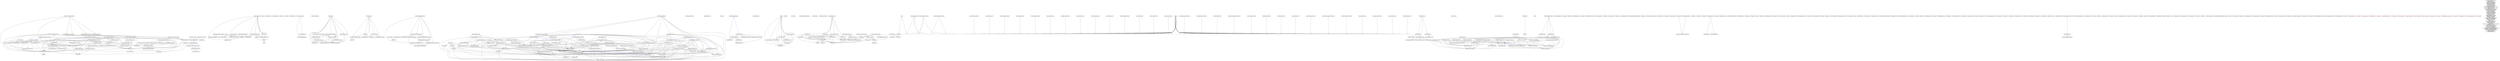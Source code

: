 digraph G {
	node [shape=box];
	"TRVUserAboutMeView" -> "TRVUserDataStore";
	"TRVUserAboutMeView" -> "TRVUser";
	"TRVUserContactView" -> "TRVUser";
	"BFAppLink_Internal" -> {};
	"PFFile" -> {};
	"MBProgressHUD" -> {};
	"GMSPanoramaView" -> {};
	"GMSPlaceLikelihood" -> {};
	"GMSMarker" -> {};
	"GMSMapView" -> {};
	"TRVBookTourViewController" -> "TRVTour";
	"GMSPlacesMacros" -> {};
	"TRVTourReceiptViewController" -> "TRVTour";
	"TRVUser" -> "TRVBio";
	"TRVUser" -> "TRVRating";
	"INTULocationManager" -> "INTULocationRequestDefines";
	"INTULocationManager" -> "INTULocationRequest";
	"GMSAutocompleteFilter" -> {};
	"AFNetworking" -> "AFNetworkReachabilityManager";
	"AFNetworking" -> "AFURLResponseSerialization";
	"AFNetworking" -> "AFURLRequestSerialization";
	"AFNetworking" -> "AFSecurityPolicy";
	"AFNetworking" -> "AFHTTPRequestOperation";
	"AFNetworking" -> "AFURLSessionManager";
	"AFNetworking" -> "AFURLConnectionOperation";
	"AFNetworking" -> "AFHTTPSessionManager";
	"AFNetworking" -> "AFHTTPRequestOperationManager";
	"EXTKeyPathCoding" -> "metamacros";
	"HNKGooglePlacesAutocompleteModel" -> {};
	"FBSDKAccessToken" -> "FBSDKGraphRequestPiggybackManager";
	"FBSDKAccessToken" -> "FBSDKInternalUtility";
	"FBSDKAccessToken" -> "FBSDKMath";
	"TRVSettingsViewController" -> {};
	"BFAppLinkResolving" -> {};
	"GMSCircle" -> {};
	"FBSDKLoginConstants" -> {};
	"FBSDKAppLinkResolver" -> "FBSDKUtility";
	"FBSDKAppLinkResolver" -> "FBSDKLogger";
	"FBSDKAppLinkResolver" -> "FBSDKGraphRequestConnection";
	"GMSCameraPosition" -> {};
	"MASUtilities" -> {};
	"PFConfig" -> {};
	"FBSDKCloseIcon" -> "FBSDKMacros";
	"FBSDKMacros" -> {};
	"FBSDKGraphRequest" -> "FBSDKLogger";
	"FBSDKGraphRequest" -> "FBSDKCoreKit";
	"FBSDKGraphRequest" -> "FBSDKInternalUtility";
	"FBSDKGraphRequest" -> "FBSDKAccessToken";
	"FBSDKGraphRequest" -> "FBSDKGraphRequestDataAttachment";
	"FBSDKGraphRequest" -> "FBSDKGraphRequestConnection";
	"FBSDKLoginManagerLogger" -> "FBSDKLoginError";
	"TRVGuideProfileImageView" -> "TRVUser";
	"GMSServices" -> {};
	"FBSDKLoginError" -> {};
	"GMSAutocompleteMatchFragment" -> {};
	"AFNetworkActivityIndicatorManager" -> "AFURLSessionManager";
	"AFNetworkActivityIndicatorManager" -> "AFHTTPRequestOperation";
	"GMSMutablePath" -> {};
	"TRVTourDetailViewController" -> "TRVTourReceiptViewController";
	"TRVTourDetailViewController" -> "TRVAllStopsView";
	"TRVTourDetailViewController" -> "TRVBookTourViewController";
	"TRVTourDetailViewController" -> "TRVTour";
	"TRVTourDetailViewController" -> "TRVTourView";
	"FBSDKKeychainStore" -> "FBSDKMacros";
	"FBSDKKeychainStore" -> "FBSDKDynamicFrameworkLoader";
	"MBProgressHUD-dummy" -> {};
	"TRVDetailGuideAllTripsDataSource" -> "TRVUserAboutMeView";
	"TRVDetailGuideAllTripsDataSource" -> "TRVTouristTripTableViewCell";
	"TRVDetailGuideAllTripsDataSource" -> "TRVTourDetailViewController";
	"TRVDetailGuideAllTripsDataSource" -> "TRVUserContactView";
	"TRVDetailGuideAllTripsDataSource" -> "TRVTour";
	"TRVDetailGuideAllTripsDataSource" -> "TRVUserSnippetView";
	"TRVDetailGuideAllTripsDataSource" -> "TRVUserDataStore";
	"TRVDetailGuideAllTripsDataSource" -> "TRVTourStop";
	"TRVDetailGuideAllTripsDataSource" -> "TRVUser";
	"TRVDetailGuideAllTripsDataSource" -> "TRVTourView";
	"TRVDetailGuideAllTripsDataSource" -> "TRVUserProfileImageView";
	"TRVDetailGuideAllTripsDataSource" -> "TRVAllToursFilter";
	"PFTableViewCell" -> "PFRect";
	"AFURLSessionManager" -> "AFURLRequestSerialization";
	"AFURLSessionManager" -> "AFURLResponseSerialization";
	"AFURLSessionManager" -> "AFNetworkReachabilityManager";
	"AFURLSessionManager" -> "AFSecurityPolicy";
	"PFLogInViewController" -> "PFAlertView";
	"PFLogInViewController" -> "PFActionButton";
	"PFLogInViewController" -> "PFSignUpViewController";
	"PFLogInViewController" -> "PFTextField";
	"PFLogInViewController" -> "PFLocalization";
	"PFLogInViewController" -> "PFPrimaryButton";
	"SelectedLocation" -> {};
	"GroundOverlayViewController" -> "SDKDemos/Samples/GroundOverlayViewController";
	"FBSDKLikeControl" -> "FBSDKLikeActionController";
	"FBSDKLikeControl" -> "FBSDKLikeBoxView";
	"FBSDKLikeControl" -> "FBSDKLikeButton";
	"Masonry-dummy" -> {};
	"TRVTourGuideMyToursVC" -> {};
	"BFURL_Internal" -> {};
	"TRVRating_PF" -> "PFObject";
	"PFACL" -> {};
	"FBSDKCoreKit" -> {};
	"FBSDKGraphRequestConnection" -> "FBSDKGraphRequestDataAttachment";
	"FBSDKGraphRequestConnection" -> "FBSDKGraphRequestBody";
	"FBSDKGraphRequestConnection" -> "FBSDKErrorConfiguration";
	"FBSDKGraphRequestConnection" -> "FBSDKInternalUtility";
	"FBSDKGraphRequestConnection" -> "FBSDKLogger";
	"FBSDKGraphRequestConnection" -> "FBSDKGraphRequestPiggybackManager";
	"FBSDKGraphRequestConnection" -> "FBSDKConstants";
	"FBSDKGraphRequestConnection" -> "FBSDKURLConnection";
	"FBSDKGraphRequestConnection" -> "FBSDKGraphErrorRecoveryProcessor";
	"FBSDKGraphRequestConnection" -> "FBSDKError";
	"FBSDKGraphRequestConnection" -> "FBSDKGraphRequestMetadata";
	"YALTabBarInteracting" -> {};
	"TRVItinerary" -> {};
	"BFAppLinkReturnToRefererView_Internal" -> {};
	"BFURL" -> "BFAppLink_Internal";
	"BFURL" -> "BFURL_Internal";
	"BFURL" -> "BFAppLinkTarget";
	"BFURL" -> "BFMeasurementEvent_Internal";
	"FBSDKUIUtility" -> "../FBSDKMath";
	"FBSDKApplicationDelegate" -> "FBSDKInternalUtility";
	"FBSDKApplicationDelegate" -> "FBSDKUtility";
	"FBSDKApplicationDelegate" -> "FBSDKBoltsMeasurementEventListener";
	"FBSDKApplicationDelegate" -> "FBSDKBridgeAPIRequest";
	"FBSDKApplicationDelegate" -> "FBSDKTimeSpentData";
	"FBSDKApplicationDelegate" -> "FBSDKError";
	"FBSDKApplicationDelegate" -> "FBSDKConstants";
	"FBSDKApplicationDelegate" -> "FBSDKBridgeAPIResponse";
	"GMSPlaceLikelihoodList" -> {};
	"FBSDKAccessTokenCache" -> "FBSDKAccessTokenCacheV3_17";
	"FBSDKAccessTokenCache" -> "FBSDKAccessTokenCacheV4";
	"FBSDKAccessTokenCache" -> "FBSDKAccessTokenCacheV3";
	"FBSDKAccessTokenCache" -> "FBSDKAccessTokenCacheV3_21";
	"FBSDKAccessTokenCache" -> "FBSDKAccessTokenCaching";
	"AppDelegate" -> "TRVConstants";
	"TRVTouristTripDetailViewController" -> "TRVParallaxHeaderImageView";
	"TRVTouristTripDetailViewController" -> "TRVTourStopCollectionViewDataSource";
	"TRVTouristTripDetailViewController" -> "TRVTourStopCollectionViewDelegateFlowLayout";
	"TRVTouristTripDetailViewController" -> "Masonry/Masonry";
	"TRVTouristTripDetailViewController" -> "TRVTour";
	"TRVAllToursFilter" -> "TRVUserDataStore";
	"TRVAllToursFilter" -> "TRVUser";
	"TRVAllToursFilter" -> "TRVTour";
	"FBSDKLogo" -> "FBSDKIcon";
	"PFConstants" -> {};
	"FBSDKLiking" -> {};
	"PFDismissButton" -> "PFRect";
	"AFSecurityPolicy" -> {};
	"GeocoderViewController" -> "SDKDemos/Samples/GeocoderViewController";
	"FBSDKLoginCompletion" -> "FBSDKLoginError";
	"FBSDKLoginCompletion" -> "FBSDKLoginConstants";
	"FBSDKLoginCompletion" -> "FBSDKLoginUtility";
	"TRVNoNetworkModalView" -> {};
	"TRVTourCategoryView" -> "TRVTourCategory";
	"FBSDKTriStateBOOL" -> {};
	"TRVNetworkRechabilityMonitor" -> {};
	"HNKGooglePlacesServer" -> "HNKServer";
	"Mantle-dummy" -> {};
	"FBSDKShareVideo" -> {};
	"EXTRuntimeExtensions" -> {};
	"FBSDKAppEventsState" -> "FBSDKMacros";
	"FBSDKAppEventsState" -> "FBSDKInternalUtility";
	"TRVBio" -> {};
	"TRVRootTabViewController" -> {};
	"PFObject" -> {};
	"FBSDKShareOpenGraphValueContainer" -> "FBSDKShareOpenGraphObject";
	"FBSDKShareOpenGraphValueContainer" -> "FBSDKSharePhoto";
	"FBSDKShareOpenGraphValueContainer" -> "FBSDKShareUtility";
	"TRVCustomAnnotation" -> {};
	"AFHTTPRequestOperation" -> "AFURLConnectionOperation";
	"CustomMarkersViewController" -> "SDKDemos/Samples/CustomMarkersViewController";
	"TRVTouristTripTableViewCell" -> "TRVTour";
	"TRVTouristTripTableViewCell" -> "TRVTourView";
	"FBSDKProfilePictureView" -> "FBSDKUtility";
	"FBSDKProfilePictureView" -> "FBSDKMaleSilhouetteIcon";
	"FBSDKProfilePictureView" -> "FBSDKAccessToken";
	"FBSDKProfilePictureView" -> "FBSDKInternalUtility";
	"FBSDKProfilePictureView" -> "FBSDKURLConnection";
	"FBSDKProfilePictureView" -> "FBSDKMath";
	"BasicMapViewController" -> "SDKDemos/Samples/BasicMapViewController";
	"FBSDKColor" -> {};
	"GMSGroundOverlay" -> {};
	"GMSPanorama" -> {};
	"PFLogInView" -> "PFRect";
	"PFLogInView" -> "PFDismissButton";
	"PFLogInView" -> "PFColor";
	"PFLogInView" -> "PFActionButton";
	"PFLogInView" -> "PFTextButton";
	"PFLogInView" -> "PFImage";
	"PFLogInView" -> "PFLocalization";
	"PFLogInView" -> "PFTextField";
	"PFLogInView" -> "PFPrimaryButton";
	"TRVUserProfileImageView" -> "TRVUser";
	"GMSPlacePickerConfig" -> {};
	"HNKGooglePlacesAutocomplete-dummy" -> {};
	"PFAnalytics" -> {};
	"FBSDKLikeActionController" -> "FBSDKLikeButtonPopWAV";
	"FBSDKLikeActionController" -> "FBSDKLikeDialog";
	"GMSPanoramaCameraUpdate" -> {};
	"MasterViewController" -> {};
	"TRVTourStopCollectionViewDataSource" -> "TRVTourStop";
	"TRVTourStopCollectionViewDataSource" -> "TRVTourStopCollectionViewCell";
	"TRVSubCategoryCollectionView" -> {};
	"CustomIndoorViewController" -> "SDKDemos/Samples/CustomIndoorViewController";
	"EXTScope" -> "metamacros";
	"GMSPolygon" -> {};
	"TRVFilterViewController" -> "TRVUserDataStore";
	"TRVFilterViewController" -> "TRVSubCategoryCollectionView";
	"TRVFilterViewController" -> "TRVSubCategoryCollectionViewCell";
	"FBSDKServerConfiguration" -> "FBSDKMacros";
	"FBSDKServerConfiguration" -> "FBSDKDialogConfiguration";
	"FBSDKServerConfiguration" -> "FBSDKErrorConfiguration";
	"GMSPanoramaLayer" -> {};
	"FBSDKBridgeAPICrypto" -> "FBSDKBridgeAPIProtocol";
	"FBSDKBridgeAPICrypto" -> "FBSDKMacros";
	"FBSDKBridgeAPICrypto" -> "FBSDKInternalUtility";
	"FBSDKBridgeAPICrypto" -> "FBSDKSettings";
	"FBSDKBridgeAPICrypto" -> "FBSDKUtility";
	"FBSDKBridgeAPICrypto" -> "FBSDKError";
	"FBSDKBridgeAPICrypto" -> "FBSDKCrypto";
	"FBSDKBridgeAPICrypto" -> "FBSDKConstants";
	"FBSDKShareUtility" -> "FBSDKShareVideo";
	"FBSDKShareUtility" -> "FBSDKShareConstants";
	"FBSDKShareUtility" -> "FBSDKSharePhoto";
	"FBSDKShareUtility" -> "FBSDKShareOpenGraphObject";
	"FBSDKShareUtility" -> "FBSDKShareError";
	"FBSDKShareUtility" -> "FBSDKSharingContent";
	"FBSDKShareButton" -> "FBSDKShareDialog";
	"FBSDKErrorRecoveryConfiguration" -> {};
	"TRVFacebookLoginHandler" -> "TRVUserSignupHandler";
	"BFAppLinkTarget" -> {};
	"_FBSDKLoginRecoveryAttempter" -> {};
	"MPSkewedCollectionViewLayoutAttributes" -> {};
	"TRVTourCategoryViewController" -> "TRVTourCategoryCollectionViewCell";
	"TRVTourCategoryViewController" -> "TRVUserDataStore";
	"TRVTourCategoryViewController" -> "TRVGuideResultsTableViewController";
	"TRVTourCategoryViewController" -> "TRVTourCategoryView";
	"GMSPolyline" -> {};
	"GMSProjection" -> {};
	"PFQueryTableViewController" -> "PFLoadingView";
	"PFQueryTableViewController" -> "PFActivityIndicatorTableViewCell";
	"PFQueryTableViewController" -> "PFTableViewCell";
	"PFQueryTableViewController" -> "PFLocalization";
	"PFQueryTableViewController" -> "PFImageView";
	"Masonry" -> "MASLayoutConstraint";
	"Masonry" -> "MASViewAttribute";
	"Masonry" -> "MASCompositeConstraint";
	"Masonry" -> "MASConstraintMaker";
	"Masonry" -> "MASUtilities";
	"Masonry" -> "MASConstraint";
	"Masonry" -> "MASViewConstraint";
	"main" -> "AppDelegate";
	"main" -> "SDKDemos/SDKDemoAppDelegate";
	"BFAppLink" -> "BFAppLink_Internal";
	"GMSTileLayer" -> {};
	"FBSDKTooltipView" -> {};
	"FBSDKErrorRecoveryAttempter" -> "FBSDKErrorRecoveryConfiguration";
	"GoogleMaps" -> {};
	"FBSDKCoreKit-dummy" -> {};
	"TRVTourCategoryCollectionViewCell" -> "TRVTourCategoryView";
	"HNKGooglePlacesAutocompleteQuery" -> "HNKGooglePlacesAutocompleteQueryConfig";
	"HNKGooglePlacesAutocompleteQuery" -> "HNKGooglePlacesAutocompleteQueryResponse";
	"HNKGooglePlacesAutocompleteQuery" -> "HNKGooglePlacesServer";
	"PFProductTableViewController" -> "PFAlertView";
	"PFProductTableViewController" -> "PFLocalization";
	"PFProductTableViewController" -> "PFPurchaseTableViewCell";
	"HNKServer" -> {};
	"FBSDKGameRequestContent" -> "FBSDKShareUtility";
	"TRVTopLVLMenuViewController" -> {};
	"PolylinesViewController" -> "SDKDemos/Samples/PolylinesViewController";
	"TRVEditProfileView" -> {};
	"FBSDKCopying" -> {};
	"FBSDKSharePhoto" -> {};
	"GMSAddress" -> {};
	"ParseUI" -> {};
	"GMSMapLayer" -> {};
	"FBSDKSharingButton" -> {};
	"VisibleRegionViewController" -> "SDKDemos/Samples/VisibleRegionViewController";
	"FBSDKCrypto" -> "FBSDKBase64";
	"FBSDKCrypto" -> "FBSDKDynamicFrameworkLoader";
	"TRVSearchTripsTableViewController" -> "TRVSearchResultsDataSource";
	"TRVSearchTripsTableViewController" -> "TRVBio";
	"TRVSearchTripsTableViewController" -> "TRVUser";
	"TRVSearchTripsTableViewController" -> "TRVSearchTripsViewController";
	"TRVSearchTripsTableViewController" -> "TRVFilterViewController";
	"YALTabBarItem" -> {};
	"FBSDKBridgeAPIRequest" -> "FBSDKMacros";
	"FBSDKBridgeAPIRequest" -> "FBSDKInternalUtility";
	"FBSDKBridgeAPIRequest" -> "FBSDKSettings";
	"FBSDKBridgeAPIRequest" -> "FBSDKUtility";
	"FBSDKBridgeAPIRequest" -> "FBSDKBridgeAPIProtocolWebV2";
	"FBSDKBridgeAPIRequest" -> "FBSDKBridgeAPIProtocolType";
	"AFNetworkReachabilityManager" -> {};
	"FBSDKErrorConfiguration" -> "FBSDKErrorRecoveryConfiguration";
	"PFPurchase" -> {};
	"FBSDKGraphRequestDataAttachment" -> "FBSDKMacros";
	"FBSDKLikeDialog" -> "FBSDKShareError";
	"FBSDKLikeDialog" -> "FBSDKShareConstants";
	"FBSDKLikeDialog" -> "FBSDKShareDefines";
	"YALFoldingTabBarController" -> "YALTabBarInteracting";
	"YALFoldingTabBarController" -> "YALFoldingTabBar";
	"YALFoldingTabBarController" -> "YALAnimatingTabBarConstants";
	"YALFoldingTabBarController" -> "YALTabBarItem";
	"TRVSearchViewController" -> {};
	"MASConstraintMaker" -> "MASViewAttribute";
	"MASConstraintMaker" -> "MASCompositeConstraint";
	"MASConstraintMaker" -> "MASUtilities";
	"MASConstraintMaker" -> "MASConstraint";
	"MASConstraintMaker" -> "MASViewConstraint";
	"PFSession" -> {};
	"SDKDemoAPIKey" -> {};
	"FBSDKDynamicFrameworkLoader" -> "FBSDKLogger";
	"FBSDKDynamicFrameworkLoader" -> "FBSDKSettings";
	"BFAppLinkReturnToRefererView" -> "BFAppLink";
	"BFAppLinkReturnToRefererView" -> "BFAppLinkTarget";
	"FBSDKSettings" -> "FBSDKCoreKit";
	"FBSDKPaymentObserver" -> "FBSDKDynamicFrameworkLoader";
	"FBSDKPaymentObserver" -> "FBSDKLogger";
	"FBSDKPaymentObserver" -> "FBSDKSettings";
	"FBSDKAppGroupJoinDialog" -> "FBSDKShareError";
	"FBSDKAppGroupJoinDialog" -> "FBSDKShareConstants";
	"FBSDKAppGroupJoinDialog" -> "FBSDKShareUtility";
	"FBSDKAccessTokenCacheV3_21" -> "FBSDKKeychainStore";
	"FBSDKAccessTokenCacheV3_21" -> "FBSDKDynamicFrameworkLoader";
	"FBSDKAccessTokenCacheV3_21" -> "FBSDKAccessToken";
	"FBSDKAccessTokenCacheV3_21" -> "FBSDKAccessTokenCacheV3";
	"FBSDKAccessTokenCacheV3_21" -> "FBSDKSettings";
	"FBSDKAccessTokenCacheV3_21" -> "FBSDKAccessTokenCaching";
	"GMSAutocompletePrediction" -> {};
	"GMSGeometryUtils" -> {};
	"TRVPickerMapViewController" -> "CustomInfoWindowView";
	"TRVEditProfileTableViewController" -> "TRVUserDataStore";
	"FBSDKInternalUtility" -> "FBSDKMacros";
	"FBSDKInternalUtility" -> "FBSDKSettings";
	"FBSDKShareKit" -> {};
	"PFResources" -> {};
	"TRVUserDataStore" -> "TRVAFNetwokingAPIClient";
	"TRVUserDataStore" -> "TRVBio";
	"TRVUserDataStore" -> "TRVUser";
	"TRVUserDataStore" -> "TRVTourCategory";
	"TRVUserDataStore" -> "TRVNetworkRechabilityMonitor";
	"TRVTourStop" -> {};
	"PFInstallation" -> {};
	"FBSDKViewImpressionTracker" -> "FBSDKAccessToken";
	"BFAppLinkNavigation" -> "BFTask";
	"BFAppLinkNavigation" -> "BFTaskCompletionSource";
	"BFAppLinkNavigation" -> "BFAppLink_Internal";
	"BFAppLinkNavigation" -> "BFWebViewAppLinkResolver";
	"BFAppLinkNavigation" -> "BFExecutor";
	"BFAppLinkNavigation" -> "BoltsVersion";
	"BFAppLinkNavigation" -> "BFAppLinkTarget";
	"BFAppLinkNavigation" -> "BFMeasurementEvent_Internal";
	"PFTextField" -> "PFColor";
	"AFHTTPSessionManager" -> "AFURLRequestSerialization";
	"AFHTTPSessionManager" -> "AFURLResponseSerialization";
	"AFHTTPSessionManager" -> "AFURLSessionManager";
	"FBSDKAccessTokenCacheV3" -> "FBSDKTypeUtility";
	"FBSDKAccessTokenCacheV3" -> "FBSDKMacros";
	"FBSDKAccessTokenCacheV3" -> "FBSDKAccessToken";
	"FBSDKAccessTokenCacheV3" -> "FBSDKSettings";
	"FBSDKAccessTokenCacheV3" -> "FBSDKAccessTokenCaching";
	"Bolts-dummy" -> {};
	"PFQueryCollectionViewController" -> "PFLoadingView";
	"PFQueryCollectionViewController" -> "PFActivityIndicatorCollectionReusableView";
	"PFQueryCollectionViewController" -> "PFCollectionViewCell";
	"PFQueryCollectionViewController" -> "PFLocalization";
	"PFQueryCollectionViewController" -> "PFImageView";
	"PFCollectionViewCell" -> "PFImageView";
	"PFCollectionViewCell" -> "PFRect";
	"GMSIndoorBuilding" -> {};
	"FBSDKAccessTokenCacheV4" -> "FBSDKKeychainStore";
	"FBSDKAccessTokenCacheV4" -> "FBSDKDynamicFrameworkLoader";
	"FBSDKAccessTokenCacheV4" -> "FBSDKInternalUtility";
	"FBSDKAccessTokenCacheV4" -> "FBSDKAccessToken";
	"FBSDKAccessTokenCacheV4" -> "FBSDKAccessTokenCaching";
	"FBSDKLoginKit-dummy" -> {};
	"FBSDKBridgeAPIProtocolType" -> {};
	"GMSUserAddedPlace" -> {};
	"Mantle" -> {};
	"FBSDKLoginManagerLoginResult" -> {};
	"FBSDKURLOpening" -> {};
	"FBSDKConstants" -> {};
	"MapTypesViewController" -> "SDKDemos/Samples/MapTypesViewController";
	"TRVTourStopCollectionViewCellView" -> {};
	"FBSDKAppEvents" -> "FBSDKAccessToken";
	"FBSDKAppEvents" -> "FBSDKLogger";
	"FBSDKAppEvents" -> "FBSDKUtility";
	"FBSDKAppEvents" -> "FBSDKServerConfigurationManager";
	"FBSDKAppEvents" -> "FBSDKAppEventsState";
	"FBSDKAppEvents" -> "FBSDKAppEventsStateManager";
	"FBSDKAppEvents" -> "FBSDKMacros";
	"FBSDKAppEvents" -> "FBSDKSettings";
	"FBSDKAppEvents" -> "FBSDKPaymentObserver";
	"FBSDKAppEvents" -> "FBSDKServerConfiguration";
	"FBSDKAppEvents" -> "FBSDKInternalUtility";
	"FBSDKAppEvents" -> "FBSDKTimeSpentData";
	"FBSDKAppEvents" -> "FBSDKError";
	"FBSDKAppEvents" -> "FBSDKConstants";
	"FBSDKURLConnection" -> "FBSDKMacros";
	"FBSDKURLConnection" -> "FBSDKLogger";
	"FBSDKURLConnection" -> "FBSDKSettings";
	"FBSDKURLConnection" -> "FBSDKInternalUtility";
	"FBSDKShareConstants" -> {};
	"GMSCameraUpdate" -> {};
	"MyLocationViewController" -> "SDKDemos/Samples/MyLocationViewController";
	"GMSPanoramaService" -> {};
	"PFAlertView" -> "PFLocalization";
	"FBSDKBridgeAPIProtocol" -> "FBSDKBridgeAPIProtocolType";
	"PFNetworkActivityIndicatorManager" -> {};
	"FBSDKAppEventsStateManager" -> "FBSDKLogger";
	"FBSDKAppEventsStateManager" -> "FBSDKAppEventsState";
	"FBSDKAppEventsStateManager" -> "FBSDKSettings";
	"FBSDKAppEventsStateManager" -> "FBSDKAppEventsUtility";
	"FBSDKLikeObjectType" -> {};
	"TRVRootGuideTabBarController" -> {};
	"GMSPlacesClient" -> {};
	"CustomInfoWindowView" -> {};
	"FBSDKMath" -> "FBSDKMacros";
	"FBSDKBridgeAPIProtocolWebV1" -> "FBSDKBridgeAPIProtocol";
	"FBSDKBridgeAPIProtocolWebV1" -> "FBSDKMacros";
	"FBSDKBridgeAPIProtocolWebV1" -> "FBSDKInternalUtility";
	"FBSDKBridgeAPIProtocolWebV1" -> "FBSDKBase64";
	"FBSDKBridgeAPIProtocolWebV1" -> "FBSDKSettings";
	"FBSDKBridgeAPIProtocolWebV1" -> "FBSDKTypeUtility";
	"FBSDKBridgeAPIProtocolWebV1" -> "FBSDKError";
	"CameraViewController" -> "SDKDemos/Samples/CameraViewController";
	"GMSPath" -> {};
	"FBSDKShareError" -> "FBSDKShareConstants";
	"FixedPanoramaViewController" -> "SDKDemos/Samples/FixedPanoramaViewController";
	"TRVBookTour" -> {};
	"FBSDKLikeButton" -> "FBSDKCheckmarkIcon";
	"FBSDKLikeButton" -> "FBSDKLikeActionController";
	"FBSDKMessengerIcon" -> {};
	"GMSPanoramaLink" -> {};
	"Parse-dummy" -> {};
	"TRVTourView" -> "TRVTour";
	"BFTaskCompletionSource" -> "BFTask";
	"AFURLResponseSerialization" -> {};
	"APParallaxHeader-dummy" -> {};
	"GMSPlacePicker" -> {};
	"HNKGooglePlacesAutocompletePlace" -> "HNKGooglePlacesAutocompletePlaceTerm";
	"HNKGooglePlacesAutocompletePlace" -> "HNKGooglePlacesAutocompletePlaceSubstring";
	"HNKGooglePlacesAutocompletePlace" -> "HNKGooglePlacesAutocompleteModel";
	"FBSDKAppGroupContent" -> "FBSDKShareUtility";
	"HNKGooglePlacesAutocompletePlaceTerm" -> "HNKGooglePlacesAutocompleteModel";
	"FBSDKShareKit-dummy" -> {};
	"FBSDKAppGroupAddDialog" -> "FBSDKShareError";
	"FBSDKAppGroupAddDialog" -> "FBSDKShareConstants";
	"FBSDKAppGroupAddDialog" -> "FBSDKShareUtility";
	"FBSDKBridgeAPIProtocolNativeV1" -> "FBSDKBridgeAPIProtocol";
	"FBSDKBridgeAPIProtocolNativeV1" -> "FBSDKInternalUtility";
	"FBSDKBridgeAPIProtocolNativeV1" -> "FBSDKBase64";
	"FBSDKBridgeAPIProtocolNativeV1" -> "FBSDKSettings";
	"FBSDKBridgeAPIProtocolNativeV1" -> "FBSDKTypeUtility";
	"FBSDKBridgeAPIProtocolNativeV1" -> "FBSDKError";
	"FBSDKBridgeAPIProtocolNativeV1" -> "FBSDKConstants";
	"FBSDKGameRequestDialog" -> "FBSDKGameRequestFrictionlessRecipientCache";
	"FBSDKGameRequestDialog" -> "FBSDKShareError";
	"FBSDKGameRequestDialog" -> "FBSDKShareConstants";
	"FBSDKGameRequestDialog" -> "FBSDKShareUtility";
	"TRVSubCategoryCollectionViewCell" -> {};
	"GMSMarkerLayer" -> {};
	"MPSkewed-dummy" -> {};
	"FBSDKAccessTokenCacheV3_17" -> "FBSDKDynamicFrameworkLoader";
	"FBSDKAccessTokenCacheV3_17" -> "FBSDKAccessToken";
	"FBSDKAccessTokenCacheV3_17" -> "FBSDKKeychainStoreViaBundleID";
	"FBSDKAccessTokenCacheV3_17" -> "FBSDKAccessTokenCacheV3";
	"FBSDKAccessTokenCacheV3_17" -> "FBSDKSettings";
	"FBSDKAccessTokenCacheV3_17" -> "FBSDKAccessTokenCaching";
	"FBSDKGraphRequestBody" -> "FBSDKGraphRequestDataAttachment";
	"FBSDKGraphRequestBody" -> "FBSDKLogger";
	"FBSDKGraphRequestBody" -> "FBSDKSettings";
	"Pods-dummy" -> {};
	"TRVProfileViewController" -> "TRVUserAboutMeView";
	"TRVProfileViewController" -> "TRVUserSnippetView";
	"TRVProfileViewController" -> "TRVUserDataStore";
	"TRVProfileViewController" -> "TRVUser";
	"TRVProfileViewController" -> "TRVUserProfileImageView";
	"TRVProfileViewController" -> "TRVUserContactView";
	"TRVProfileViewController" -> "TRVNetworkRechabilityMonitor";
	"SDKDemoAppDelegate" -> "SDKDemos/SDKDemoAPIKey";
	"SDKDemoAppDelegate" -> "SDKDemos/SDKDemoMasterViewController";
	"SDKDemoAppDelegate" -> "SDKDemos/SDKDemoAppDelegate";
	"BFExecutor" -> {};
	"PFAnonymousUtils" -> {};
	"FBSDKSendButton" -> "FBSDKMessengerIcon";
	"FBSDKSendButton" -> "FBSDKMessageDialog";
	"IndoorViewController" -> "SDKDemos/Samples/IndoorViewController";
	"FBSDKGraphRequestPiggybackManager" -> {};
	"FBSDKIcon" -> "FBSDKMacros";
	"MPSkewedCell" -> "MPSkewedCollectionViewLayoutAttributes";
	"AFURLConnectionOperation" -> "AFURLRequestSerialization";
	"AFURLConnectionOperation" -> "AFURLResponseSerialization";
	"AFURLConnectionOperation" -> "AFSecurityPolicy";
	"MTLModel" -> "EXTScope";
	"MTLModel" -> "EXTRuntimeExtensions";
	"MTLModel" -> "MTLReflection";
	"INTULocationManager-dummy" -> {};
	"FBSDKAudioResourceLoader" -> "FBSDKLogger";
	"FBSDKAudioResourceLoader" -> "FBSDKSettings";
	"FBSDKAudioResourceLoader" -> "FBSDKDynamicFrameworkLoader";
	"PanoramaViewController" -> "SDKDemos/Samples/PanoramaViewController";
	"FBSDKProfile" -> "FBSDKMacros";
	"FBSDKProfile" -> "FBSDKProfilePictureView";
	"FBSDKLogger" -> "FBSDKInternalUtility";
	"GMSIndoorDisplay" -> {};
	"FBSDKLikeButtonPopWAV" -> {};
	"PFTwitterUtils" -> {};
	"GMSPlaceTypes" -> {};
	"PFPurchaseTableViewCell" -> "PFLocalization";
	"PFPurchaseTableViewCell" -> "PFRect";
	"PFActionButton" -> "PFImage";
	"PFActionButton" -> "PFRect";
	"TestGMapViewController" -> {};
	"FBSDKMessageDialog" -> "FBSDKShareUtility";
	"FBSDKMessageDialog" -> "FBSDKShareOpenGraphContent";
	"FBSDKMessageDialog" -> "FBSDKShareError";
	"FBSDKMessageDialog" -> "FBSDKShareConstants";
	"FBSDKMessageDialog" -> "FBSDKShareDefines";
	"FBSDKMessageDialog" -> "FBSDKShareVideoContent";
	"GMSUISettings" -> {};
	"TRVTourStopCollectionViewCell" -> "TRVTourStopCollectionViewCellView";
	"FBSDKMaleSilhouetteIcon" -> "FBSDKIcon";
	"FBSDKGameRequestFrictionlessRecipientCache" -> {};
	"MASViewAttribute" -> "MASUtilities";
	"TRVAllStopsView" -> "TRVTourStop";
	"TRVAllStopsView" -> "TRVTour";
	"TRVAllStopsView" -> "TRVUserDataStore";
	"TRVTouristTripDataSource" -> "TRVTouristTripTableViewCell";
	"TRVTouristTripDataSource" -> "TRVTour";
	"FBSDKUtility" -> "FBSDKMacros";
	"YALAnimatingTabBarConstants" -> {};
	"MASCompositeConstraint" -> "MASUtilities";
	"MASCompositeConstraint" -> "MASConstraint";
	"MTLTransformerErrorHandling" -> {};
	"FBSDKLoginKit" -> {};
	"IndigenousTests" -> {};
	"GMSIndoorLevel" -> {};
	"FBSDKTimeSpentData" -> "FBSDKInternalUtility";
	"FBSDKTimeSpentData" -> "FBSDKLogger";
	"FBSDKTimeSpentData" -> "FBSDKSettings";
	"FBSDKError" -> "FBSDKTypeUtility";
	"FBSDKError" -> "FBSDKConstants";
	"BFMeasurementEvent_Internal" -> {};
	"PFLoadingView" -> "PFLocalization";
	"PFLoadingView" -> "PFRect";
	"PFGeoPoint" -> {};
	"PFUser" -> {};
	"TRVAddToursVC" -> "TestMapWithSearchVC";
	"TRVAddToursVC" -> "TRVItinerary";
	"TRVAddToursVC" -> "TRVTourStop";
	"TRVAddToursVC" -> "TRVTour";
	"TRVTourCategory" -> {};
	"SearchViewController" -> "TRVConstants";
	"SearchViewController" -> "SelectedLocation";
	"Samples" -> "SDKDemos/Samples/PolylinesViewController";
	"Samples" -> "SDKDemos/Samples/PanoramaViewController";
	"Samples" -> "SDKDemos/Samples/MyLocationViewController";
	"Samples" -> "SDKDemos/Samples/BasicMapViewController";
	"Samples" -> "SDKDemos/Samples/CustomMarkersViewController";
	"Samples" -> "SDKDemos/Samples/IndoorViewController";
	"Samples" -> "SDKDemos/Samples/MapLayerViewController";
	"Samples" -> "SDKDemos/Samples/Samples";
	"Samples" -> "SDKDemos/Samples/StructuredGeocoderViewController";
	"Samples" -> "SDKDemos/Samples/GroundOverlayViewController";
	"Samples" -> "SDKDemos/Samples/CameraViewController";
	"Samples" -> "SDKDemos/Samples/FixedPanoramaViewController";
	"Samples" -> "SDKDemos/Samples/GradientPolylinesViewController";
	"Samples" -> "SDKDemos/Samples/FitBoundsViewController";
	"Samples" -> "SDKDemos/Samples/AnimatedCurrentLocationViewController";
	"Samples" -> "SDKDemos/Samples/MarkerLayerViewController";
	"Samples" -> "SDKDemos/Samples/TrafficMapViewController";
	"Samples" -> "SDKDemos/Samples/MapTypesViewController";
	"Samples" -> "SDKDemos/Samples/CustomIndoorViewController";
	"Samples" -> "SDKDemos/Samples/TileLayerViewController";
	"Samples" -> "SDKDemos/Samples/PolygonsViewController";
	"Samples" -> "SDKDemos/Samples/VisibleRegionViewController";
	"Samples" -> "SDKDemos/Samples/GestureControlViewController";
	"Samples" -> "SDKDemos/Samples/IndoorMuseumNavigationViewController";
	"Samples" -> "SDKDemos/Samples/MarkerInfoWindowViewController";
	"Samples" -> "SDKDemos/Samples/MarkersViewController";
	"Samples" -> "SDKDemos/Samples/MarkerEventsViewController";
	"Samples" -> "SDKDemos/Samples/MapZoomViewController";
	"Samples" -> "SDKDemos/Samples/GeocoderViewController";
	"Samples" -> "SDKDemos/Samples/DoubleMapViewController";
	"FBSDKShareDialog" -> "FBSDKShareLinkContent";
	"FBSDKShareDialog" -> "FBSDKShareConstants";
	"FBSDKShareDialog" -> "FBSDKSharePhoto";
	"FBSDKShareDialog" -> "FBSDKShareDefines";
	"FBSDKShareDialog" -> "FBSDKShareVideoContent";
	"FBSDKShareDialog" -> "FBSDKShareOpenGraphAction";
	"FBSDKShareDialog" -> "FBSDKShareOpenGraphObject";
	"FBSDKShareDialog" -> "FBSDKShareVideo";
	"FBSDKShareDialog" -> "FBSDKShareOpenGraphContent";
	"FBSDKShareDialog" -> "FBSDKShareError";
	"FBSDKShareDialog" -> "FBSDKSharePhotoContent";
	"FBSDKShareDialog" -> "FBSDKShareUtility";
	"FBSDKBridgeAPIResponse" -> "FBSDKBridgeAPIProtocol";
	"FBSDKBridgeAPIResponse" -> "FBSDKMacros";
	"FBSDKBridgeAPIResponse" -> "FBSDKInternalUtility";
	"FBSDKBridgeAPIResponse" -> "FBSDKBridgeAPICrypto";
	"FBSDKBridgeAPIResponse" -> "FBSDKUtility";
	"FBSDKBridgeAPIResponse" -> "FBSDKTypeUtility";
	"FBSDKBridgeAPIResponse" -> "FBSDKBridgeAPIProtocolType";
	"FBSDKBridgeAPIResponse" -> "FBSDKBridgeAPIRequest";
	"TRVGoogleAPIClient" -> {};
	"FitBoundsViewController" -> "SDKDemos/Samples/FitBoundsViewController";
	"TRVmapKitMap" -> "TRVPickerMapViewController";
	"BFCancellationTokenSource" -> "BFCancellationToken";
	"PFPush" -> {};
	"TRVRating" -> {};
	"FBSDKMutableCopying" -> {};
	"SDKDemoMasterViewController" -> "SDKDemos/Samples/Samples";
	"SDKDemoMasterViewController" -> "SDKDemos/SDKDemoMasterViewController";
	"SDKDemoMasterViewController" -> "SDKDemos/SDKDemoAppDelegate";
	"FBSDKCheckmarkIcon" -> {};
	"GMSPanoramaCamera" -> {};
	"HNKServerFacade" -> "HNKServer";
	"MASLayoutConstraint" -> "MASUtilities";
	"TRVUserSnippetView" -> "TRVUser";
	"TRVTourStopCollectionViewDelegateFlowLayout" -> "TRVTourStopCollectionViewCell";
	"TRVTourStopCollectionViewDelegateFlowLayout" -> "TRVTourStop";
	"MTLValueTransformer" -> "MTLTransformerErrorHandling";
	"PFTextButton" -> {};
	"FBSDKLoginManager" -> "FBSDKLoginError";
	"FBSDKLoginManager" -> "FBSDKLoginConstants";
	"FBSDKLoginManager" -> "FBSDKLoginCompletion";
	"FBSDKLoginManager" -> "FBSDKLoginManagerLoginResult";
	"FBSDKLoginManager" -> "_FBSDKLoginRecoveryAttempter";
	"FBSDKLoginManager" -> "FBSDKLoginUtility";
	"FBSDKAccessTokenCaching" -> {};
	"GMSOverlay" -> {};
	"FBSDKShareDefines" -> {};
	"FBSDKBoltsMeasurementEventListener" -> "FBSDKTimeSpentData";
	"FBSDKGraphErrorRecoveryProcessor" -> "FBSDKErrorRecoveryAttempter";
	"FBSDKGraphErrorRecoveryProcessor" -> "FBSDKConstants";
	"GMSPlace" -> {};
	"INTULocationRequest" -> "INTULocationRequestDefines";
	"TRVCityTableViewCell" -> {};
	"DoubleMapViewController" -> "SDKDemos/Samples/DoubleMapViewController";
	"HNKGooglePlacesAutocompletePlaceSubstring" -> "HNKGooglePlacesAutocompleteModel";
	"AFNetworking-dummy" -> {};
	"TRVParallaxHeaderImageView" -> "Masonry/Masonry";
	"TRVParallaxHeaderImageView" -> "TRVTour";
	"PFRect" -> {};
	"PF_Twitter" -> {};
	"BFWebViewAppLinkResolver" -> "BFTaskCompletionSource";
	"BFWebViewAppLinkResolver" -> "BFTask";
	"BFWebViewAppLinkResolver" -> "BFExecutor";
	"BFWebViewAppLinkResolver" -> "BFAppLinkTarget";
	"BFWebViewAppLinkResolver" -> "BFAppLink";
	"PFImageCache" -> {};
	"MASViewConstraint" -> "MASLayoutConstraint";
	"MASViewConstraint" -> "MASViewAttribute";
	"MASViewConstraint" -> "MASCompositeConstraint";
	"MASViewConstraint" -> "MASUtilities";
	"MASViewConstraint" -> "MASConstraint";
	"PFProduct" -> {};
	"StructuredGeocoderViewController" -> "SDKDemos/Samples/StructuredGeocoderViewController";
	"FoldingTabBar-dummy" -> {};
	"metamacros" -> {};
	"TRVTouristMyTripsViewController" -> "TRVUserDataStore";
	"TRVTouristMyTripsViewController" -> "TRVTouristTripTableViewCell";
	"TRVTouristMyTripsViewController" -> "TRVUser";
	"TRVTouristMyTripsViewController" -> "TRVTouristTripDetailViewController";
	"TRVTouristMyTripsViewController" -> "TRVTourStop";
	"TRVTouristMyTripsViewController" -> "TRVTouristTripDataSource";
	"TRVTouristMyTripsViewController" -> "TRVTour";
	"GMSSyncTileLayer" -> {};
	"INTULocationRequestDefines" -> {};
	"TRVConstants" -> {};
	"BoltsVersion" -> {};
	"TRVProfileViews" -> "TRVUserAboutMeView";
	"TRVProfileViews" -> "TRVUserSnippetView";
	"TRVProfileViews" -> "TRVUserContactView";
	"TRVProfileViews" -> "TRVUser";
	"TRVProfileViews" -> "TRVUserProfileImageView";
	"HNKGooglePlacesAutocompleteQueryConfig" -> "HNKGooglePlacesAutocompletePlace";
	"PFSubclassing" -> {};
	"PFPrimaryButton" -> "PFImage";
	"PFPrimaryButton" -> "PFRect";
	"TRVSignupViewController" -> "TRVFacebookLoginHandler";
	"TRVSignupViewController" -> "MBProgressHUD";
	"TRVUserSignupHandler" -> {};
	"FBSDKShareAPI" -> "FBSDKShareLinkContent";
	"FBSDKShareAPI" -> "FBSDKShareConstants";
	"FBSDKShareAPI" -> "FBSDKSharePhoto";
	"FBSDKShareAPI" -> "FBSDKShareDefines";
	"FBSDKShareAPI" -> "FBSDKShareVideoContent";
	"FBSDKShareAPI" -> "FBSDKShareOpenGraphAction";
	"FBSDKShareAPI" -> "FBSDKShareOpenGraphObject";
	"FBSDKShareAPI" -> "FBSDKShareVideo";
	"FBSDKShareAPI" -> "FBSDKShareOpenGraphContent";
	"FBSDKShareAPI" -> "FBSDKShareError";
	"FBSDKShareAPI" -> "FBSDKSharePhotoContent";
	"FBSDKShareAPI" -> "FBSDKShareUtility";
	"PolygonsViewController" -> "SDKDemos/Samples/PolygonsViewController";
	"PFNullability" -> {};
	"BFTask" -> "Bolts";
	"IndoorMuseumNavigationViewController" -> "SDKDemos/Samples/IndoorMuseumNavigationViewController";
	"PFQuery" -> {};
	"TRVAFNetwokingAPIClient" -> {};
	"FBSDKAppInviteDialog" -> "FBSDKShareConstants";
	"FBSDKAppInviteDialog" -> "FBSDKShareDefines";
	"FBSDKAppInviteDialog" -> "FBSDKShareError";
	"FBSDKAppInviteDialog" -> "FBSDKShareUtility";
	"FBSDKShareDialogMode" -> {};
	"MarkersViewController" -> "SDKDemos/Samples/MarkersViewController";
	"TRVGuideDetailProfileView" -> {};
	"TRVEditProfileViewController" -> {};
	"TestMapWithSearchVC" -> "TRVPickerMapViewController";
	"BFMeasurementEvent" -> "BFMeasurementEvent_Internal";
	"FBSDKShareOpenGraphContent" -> "FBSDKSharePhoto";
	"AnimatedCurrentLocationViewController" -> "SDKDemos/Samples/AnimatedCurrentLocationViewController";
	"AFHTTPRequestOperationManager" -> "AFURLResponseSerialization";
	"AFHTTPRequestOperationManager" -> "AFHTTPRequestOperation";
	"AFHTTPRequestOperationManager" -> "AFSecurityPolicy";
	"AFHTTPRequestOperationManager" -> "AFURLRequestSerialization";
	"AFHTTPRequestOperationManager" -> "AFNetworkReachabilityManager";
	"TRVBio_PF" -> {};
	"TRVPickCityTableViewController" -> "TRVCityTableViewCell";
	"TRVPickCityTableViewController" -> "TRVNetworkRechabilityMonitor";
	"TRVPickCityTableViewController" -> "TRVNoNetworkModalView";
	"TRVPickCityTableViewController" -> "TRVTourCategoryViewController";
	"TRVPickCityTableViewController" -> "TRVUserDataStore";
	"TRVPickCityTableViewController" -> "TRVCity";
	"TRVGuideResultsTableViewController" -> "TRVBio";
	"TRVGuideResultsTableViewController" -> "TRVUser";
	"TRVGuideResultsTableViewController" -> "TRVGuideProfileTableViewCell";
	"TRVGuideResultsTableViewController" -> "TRVUserDataStore";
	"TRVGuideResultsTableViewController" -> "TRVAFNetwokingAPIClient";
	"TRVGuideResultsTableViewController" -> "TRVFilterViewController";
	"TRVGuideResultsTableViewController" -> "TRVDetailGuideViewController";
	"TRVGuideResultsTableViewController" -> "TRVSearchTripsViewController";
	"FBSDKWebDialog" -> "FBSDKDynamicFrameworkLoader";
	"FBSDKWebDialog" -> "FBSDKTypeUtility";
	"FBSDKWebDialog" -> "FBSDKInternalUtility";
	"FBSDKWebDialog" -> "FBSDKAccessToken";
	"FBSDKWebDialog" -> "FBSDKWebDialogView";
	"FBSDKWebDialog" -> "FBSDKSettings";
	"Parse" -> {};
	"Bolts" -> {};
	"MarkerLayerViewController" -> "SDKDemos/Samples/MarkerLayerViewController";
	"TRVCity" -> {};
	"PFActivityIndicatorTableViewCell" -> {};
	"FBSDKSharing" -> {};
	"PFImage" -> "PFColor";
	"PFImage" -> "PFResources";
	"PFImage" -> "PFRect";
	"FBSDKKeychainStoreViaBundleID" -> "FBSDKKeychainStore";
	"FBSDKKeychainStoreViaBundleID" -> "FBSDKDynamicFrameworkLoader";
	"FBSDKKeychainStoreViaBundleID" -> "FBSDKInternalUtility";
	"TRVCustomAnnotationView" -> {};
	"HNKGooglePlacesAutocompleteQueryResponse" -> "HNKGooglePlacesAutocompletePlace";
	"HNKGooglePlacesAutocompleteQueryResponse" -> "HNKGooglePlacesAutocompleteModel";
	"TRVCreateTourVC" -> {};
	"HNKGooglePlacesAutocomplete" -> "HNKGooglePlacesAutocompleteQueryResponse";
	"HNKGooglePlacesAutocomplete" -> "HNKGooglePlacesAutocompleteQuery";
	"HNKGooglePlacesAutocomplete" -> "HNKGooglePlacesAutocompletePlaceSubstring";
	"HNKGooglePlacesAutocomplete" -> "HNKGooglePlacesAutocompleteQueryConfig";
	"HNKGooglePlacesAutocomplete" -> "HNKGooglePlacesAutocompletePlace";
	"HNKGooglePlacesAutocomplete" -> "HNKGooglePlacesAutocompletePlaceTerm";
	"FBSDKButton" -> "FBSDKLogo";
	"FBSDKButton" -> "FBSDKUIUtility";
	"FBSDKButton" -> "FBSDKViewImpressionTracker";
	"FBSDKButton" -> "FBSDKMath";
	"FBSDKSharingContent" -> {};
	"SDKDemoPlacePickerViewController" -> "SDKDemos/SDKDemoAPIKey";
	"SDKDemoPlacePickerViewController" -> "SDKDemos/PlacesSamples/SDKDemoPlacePickerViewController";
	"GMSGeocoder" -> {};
	"MapLayerViewController" -> "SDKDemos/Samples/MapLayerViewController";
	"FBSDKBridgeAPIProtocolWebV2" -> "FBSDKDialogConfiguration";
	"FBSDKBridgeAPIProtocolWebV2" -> "FBSDKBridgeAPIProtocol";
	"FBSDKBridgeAPIProtocolWebV2" -> "FBSDKInternalUtility";
	"FBSDKBridgeAPIProtocolWebV2" -> "FBSDKUtility";
	"FBSDKBridgeAPIProtocolWebV2" -> "FBSDKBridgeAPIProtocolNativeV1";
	"FBSDKBridgeAPIProtocolWebV2" -> "FBSDKServerConfiguration";
	"FBSDKBridgeAPIProtocolWebV2" -> "FBSDKError";
	"FBSDKBridgeAPIProtocolWebV2" -> "FBSDKServerConfigurationManager";
	"FBSDKShareOpenGraphObject" -> {};
	"GMSCALayer" -> {};
	"TRVPickerMapLogic" -> {};
	"FBSDKLoginButton" -> "FBSDKLoginTooltipView";
	"FBSDKLoginButton" -> "FBSDKTooltipView";
	"TileLayerViewController" -> "SDKDemos/Samples/TileLayerViewController";
	"MapZoomViewController" -> "SDKDemos/Samples/MapZoomViewController";
	"MPSkewedParallaxLayout" -> "MPSkewedCollectionViewLayoutAttributes";
	"FBSDKLoginTooltipView" -> {};
	"TRVCompleteSignupWithFacebookViewController" -> {};
	"PFColor" -> {};
	"TRVLoginSignupHomeViewController" -> "TRVUserDataStore";
	"TRVLoginSignupHomeViewController" -> "TRVFacebookLoginHandler";
	"TrafficMapViewController" -> "SDKDemos/Samples/TrafficMapViewController";
	"MTLJSONAdapter" -> "MTLReflection";
	"MTLJSONAdapter" -> "MTLModel";
	"MTLJSONAdapter" -> "EXTScope";
	"MTLJSONAdapter" -> "MTLTransformerErrorHandling";
	"MTLJSONAdapter" -> "EXTRuntimeExtensions";
	"MTLJSONAdapter" -> "MTLValueTransformer";
	"Empty" -> {};
	"MarkerInfoWindowViewController" -> "SDKDemos/Samples/MarkerInfoWindowViewController";
	"GMSURLTileLayer" -> {};
	"TRVProfileView" -> {};
	"PFSignUpViewController" -> "PFAlertView";
	"PFSignUpViewController" -> "PFTextField";
	"PFSignUpViewController" -> "PFLocalization";
	"PFSignUpViewController" -> "PFPrimaryButton";
	"FBSDKAppEventsDeviceInfo" -> "FBSDKInternalUtility";
	"FBSDKAppEventsDeviceInfo" -> "FBSDKDynamicFrameworkLoader";
	"FBSDKAppEventsDeviceInfo" -> "FBSDKUtility";
	"MarkerEventsViewController" -> "SDKDemos/Samples/MarkerEventsViewController";
	"YALSpringAnimation" -> {};
	"PFSignUpView" -> "PFRect";
	"PFSignUpView" -> "PFDismissButton";
	"PFSignUpView" -> "PFColor";
	"PFSignUpView" -> "PFTextButton";
	"PFSignUpView" -> "PFImage";
	"PFSignUpView" -> "PFLocalization";
	"PFSignUpView" -> "PFTextField";
	"PFSignUpView" -> "PFPrimaryButton";
	"BFAppLinkReturnToRefererController" -> "BFURL_Internal";
	"BFAppLinkReturnToRefererController" -> "BFAppLink";
	"BFAppLinkReturnToRefererController" -> "BFAppLinkReturnToRefererView_Internal";
	"TRVLoginViewController" -> "TRVFacebookLoginHandler";
	"FBSDKGraphRequestMetadata" -> "FBSDKMacros";
	"FBSDKGraphRequestMetadata" -> "FBSDKGraphRequest";
	"FBSDKShareLinkContent" -> "FBSDKShareUtility";
	"GMSCoordinateBounds" -> {};
	"FBSDKAppLinkUtility" -> "FBSDKUtility";
	"FBSDKAppLinkUtility" -> "FBSDKGraphRequest";
	"FBSDKAppLinkUtility" -> "FBSDKSettings";
	"FBSDKAppLinkUtility" -> "FBSDKAppEventsUtility";
	"PFRelation" -> {};
	"FBSDKShareOpenGraphAction" -> {};
	"GradientPolylinesViewController" -> "SDKDemos/Samples/GradientPolylinesViewController";
	"YALFoldingTabBar" -> "YALAnimatingTabBarConstants";
	"YALFoldingTabBar" -> "YALTabBarItem";
	"FBSDKDialogConfiguration" -> "FBSDKMacros";
	"AFURLRequestSerialization" -> {};
	"TRVRootGuideTabController" -> {};
	"PFImageView" -> "PFImageCache";
	"PFRole" -> {};
	"FBSDKLoginUtility" -> "FBSDKLoginConstants";
	"FBSDKTypeUtility" -> "FBSDKMacros";
	"FBSDKServerConfigurationManager" -> "FBSDKGraphRequest";
	"FBSDKServerConfigurationManager" -> "FBSDKTypeUtility";
	"FBSDKServerConfigurationManager" -> "FBSDKServerConfiguration";
	"FBSDKServerConfigurationManager" -> "FBSDKInternalUtility";
	"FBSDKServerConfigurationManager" -> "FBSDKLogger";
	"FBSDKServerConfigurationManager" -> "FBSDKSettings";
	"HNKServerFacade-dummy" -> {};
	"TRVSearchTripsViewController" -> "TRVBio";
	"TRVSearchTripsViewController" -> "TRVUser";
	"ParseUI-dummy" -> {};
	"FBSDKSharePhotoContent" -> "FBSDKSharePhoto";
	"FBSDKBase64" -> "FBSDKMacros";
	"FBSDKTestUsersManager" -> {};
	"FBSDKAppEventsUtility" -> "FBSDKAppEventsDeviceInfo";
	"FBSDKAppEventsUtility" -> "FBSDKDynamicFrameworkLoader";
	"FBSDKAppEventsUtility" -> "FBSDKAccessToken";
	"FBSDKAppEventsUtility" -> "FBSDKLogger";
	"FBSDKAppEventsUtility" -> "FBSDKSettings";
	"FBSDKAppEventsUtility" -> "FBSDKMacros";
	"FBSDKAppEventsUtility" -> "FBSDKInternalUtility";
	"FBSDKAppEventsUtility" -> "FBSDKError";
	"FBSDKAppEventsUtility" -> "FBSDKConstants";
	"PFLocalization" -> {};
	"GMSOrientation" -> {};
	"FBSDKSystemAccountStoreAdapter" -> "FBSDKDynamicFrameworkLoader";
	"FBSDKSystemAccountStoreAdapter" -> "FBSDKError";
	"FBSDKSystemAccountStoreAdapter" -> "FBSDKConstants";
	"FBSDKSystemAccountStoreAdapter" -> "FBSDKLogger";
	"ParseUIConstants" -> {};
	"TRVSignupWithEmailViewController" -> {};
	"TRVTour" -> "TRVUser";
	"TRVTour" -> "TRVTourCategory";
	"TRVTour" -> "TRVItinerary";
	"FBSDKWebDialogView" -> "FBSDKUtility";
	"FBSDKWebDialogView" -> "FBSDKError";
	"FBSDKWebDialogView" -> "FBSDKTypeUtility";
	"FBSDKWebDialogView" -> "FBSDKCloseIcon";
	"FBSDKAppInviteContent" -> {};
	"TRVGuideProfileTableViewCell" -> "TRVGuideProfileImageView";
	"TRVGuideProfileTableViewCell" -> "TRVBio";
	"TRVGuideProfileTableViewCell" -> "TRVUser";
	"TRVGuideProfileTableViewCell" -> "TRVGuideDetailProfileView";
	"PFActivityIndicatorCollectionReusableView" -> "PFRect";
	"MTLReflection" -> {};
	"TRVGuideResultsDataSource" -> {};
	"TRVDetailGuideViewController" -> "TRVUserAboutMeView";
	"TRVDetailGuideViewController" -> "TRVUserSnippetView";
	"TRVDetailGuideViewController" -> "TRVUserDataStore";
	"TRVDetailGuideViewController" -> "TRVTouristTripTableViewCell";
	"TRVDetailGuideViewController" -> "TRVUser";
	"TRVDetailGuideViewController" -> "TRVTourView";
	"TRVDetailGuideViewController" -> "TRVUserProfileImageView";
	"TRVDetailGuideViewController" -> "TRVUserContactView";
	"TRVDetailGuideViewController" -> "TRVTourStop";
	"TRVDetailGuideViewController" -> "TRVAllToursFilter";
	"GestureControlViewController" -> "SDKDemos/Samples/GestureControlViewController";
	"PFCloud" -> {};
	"MASConstraint" -> "MASUtilities";
	
	"APParallaxHeader-prefix" [color=red];
	"Parse-prefix" [color=red];
	"AFNetworking-prefix" [color=red];
	"FBSDKShareKit-prefix" [color=red];
	"Bolts-prefix" [color=red];
	"APParallaxHeaderDemo-Prefix" [color=red];
	"MPSkewed-prefix" [color=red];
	"FBSDKLoginKit-prefix" [color=red];
	"MBProgressHUD-prefix" [color=red];
	"HNKServerFacade-prefix" [color=red];
	"FBSDKCoreKit-prefix" [color=red];
	"Masonry-prefix" [color=red];
	"ParseUI-prefix" [color=red];
	"HNKGooglePlacesAutocomplete-prefix" [color=red];
	"Mantle-prefix" [color=red];
	"FoldingTabBar-prefix" [color=red];
	"INTULocationManager-prefix" [color=red];
	"SDKDemo-Prefix" [color=red];
	
	edge [color=blue, dir=both];
	"TRVTourDetailViewController" -> "TRVDetailGuideViewController";
	"FBSDKBridgeAPIRequest" -> "FBSDKBridgeAPICrypto";
	"FBSDKShareUtility" -> "FBSDKShareVideoContent";
	"FBSDKBridgeAPIRequest" -> "FBSDKBridgeAPIProtocolWebV1";
	"FBSDKAppEvents" -> "FBSDKAppEventsUtility";
	"_FBSDKTemporaryErrorRecoveryAttempter" -> "FBSDKErrorRecoveryAttempter";
	"TRVDetailGuideAllTripsDataSource" -> "TRVDetailGuideViewController";
	"FBSDKTimeSpentData" -> "FBSDKAppEventsUtility";
	"BFCancellationToken" -> "BFCancellationTokenRegistration";
	"FBSDKInternalUtility" -> "FBSDKError";
	"FBSDKLikeBoxView" -> "FBSDKLikeBoxBorderView";
	"FBSDKShareUtility" -> "FBSDKSharePhotoContent";
	"FBSDKInternalUtility" -> "FBSDKUtility";
	"FBSDKLoginManagerLogger" -> "FBSDKLoginManager";
	"TRVLoginSignupHomeViewController" -> "TRVProfileViewController";
	"TRVPickerMapViewController" -> "TRVAddToursVC";
	"FBSDKLikeActionController" -> "FBSDKLikeActionControllerCache";
	"FBSDKShareUtility" -> "FBSDKShareOpenGraphContent";
	"FBSDKBridgeAPIRequest" -> "FBSDKBridgeAPIProtocolNativeV1";
	"SDKDemos/Samples/PolylinesViewController" [color=gray, style=dashed, fontcolor=gray]
	"SDKDemos/Samples/StructuredGeocoderViewController" [color=gray, style=dashed, fontcolor=gray]
	"Masonry/Masonry" [color=gray, style=dashed, fontcolor=gray]
	"../FBSDKMath" [color=gray, style=dashed, fontcolor=gray]
	"SDKDemos/Samples/IndoorViewController" [color=gray, style=dashed, fontcolor=gray]
	"SDKDemos/Samples/CameraViewController" [color=gray, style=dashed, fontcolor=gray]
	"TRVSearchResultsDataSource" [color=gray, style=dashed, fontcolor=gray]
	"SDKDemos/Samples/MyLocationViewController" [color=gray, style=dashed, fontcolor=gray]
	"SDKDemos/Samples/Samples" [color=gray, style=dashed, fontcolor=gray]
	"SDKDemos/SDKDemoAppDelegate" [color=gray, style=dashed, fontcolor=gray]
	"SDKDemos/Samples/TrafficMapViewController" [color=gray, style=dashed, fontcolor=gray]
	"SDKDemos/Samples/MarkerInfoWindowViewController" [color=gray, style=dashed, fontcolor=gray]
	"SDKDemos/Samples/PolygonsViewController" [color=gray, style=dashed, fontcolor=gray]
	"SDKDemos/PlacesSamples/SDKDemoPlacePickerViewController" [color=gray, style=dashed, fontcolor=gray]
	"SDKDemos/Samples/TileLayerViewController" [color=gray, style=dashed, fontcolor=gray]
	"SDKDemos/Samples/MapTypesViewController" [color=gray, style=dashed, fontcolor=gray]
	"SDKDemos/Samples/VisibleRegionViewController" [color=gray, style=dashed, fontcolor=gray]
	"SDKDemos/Samples/IndoorMuseumNavigationViewController" [color=gray, style=dashed, fontcolor=gray]
	"SDKDemos/Samples/GroundOverlayViewController" [color=gray, style=dashed, fontcolor=gray]
	"SDKDemos/Samples/MarkerEventsViewController" [color=gray, style=dashed, fontcolor=gray]
	"SDKDemos/Samples/DoubleMapViewController" [color=gray, style=dashed, fontcolor=gray]
	"SDKDemos/Samples/BasicMapViewController" [color=gray, style=dashed, fontcolor=gray]
	"SDKDemos/Samples/CustomMarkersViewController" [color=gray, style=dashed, fontcolor=gray]
	"SDKDemos/SDKDemoMasterViewController" [color=gray, style=dashed, fontcolor=gray]
	"SDKDemos/Samples/MapLayerViewController" [color=gray, style=dashed, fontcolor=gray]
	"SDKDemos/Samples/PanoramaViewController" [color=gray, style=dashed, fontcolor=gray]
	"SDKDemos/Samples/MarkersViewController" [color=gray, style=dashed, fontcolor=gray]
	"SDKDemos/Samples/GradientPolylinesViewController" [color=gray, style=dashed, fontcolor=gray]
	"SDKDemos/Samples/AnimatedCurrentLocationViewController" [color=gray, style=dashed, fontcolor=gray]
	"SDKDemos/Samples/FixedPanoramaViewController" [color=gray, style=dashed, fontcolor=gray]
	"SDKDemos/Samples/CustomIndoorViewController" [color=gray, style=dashed, fontcolor=gray]
	"SDKDemos/SDKDemoAPIKey" [color=gray, style=dashed, fontcolor=gray]
	"SDKDemos/Samples/FitBoundsViewController" [color=gray, style=dashed, fontcolor=gray]
	"SDKDemos/Samples/GestureControlViewController" [color=gray, style=dashed, fontcolor=gray]
	"SDKDemos/Samples/MarkerLayerViewController" [color=gray, style=dashed, fontcolor=gray]
	"SDKDemos/Samples/MapZoomViewController" [color=gray, style=dashed, fontcolor=gray]
	"SDKDemos/Samples/GeocoderViewController" [color=gray, style=dashed, fontcolor=gray]
	
	edge [color=black];
	node [shape=plaintext];
	"Categories" [label="FBSDKApplicationDelegate+Internal\nView+MASAdditions\nFBSDKSettings+Internal\nFBSDKLoginManager+Internal\nNSDictionary+MTLJSONKeyPath\nCLPlacemark+HNKAdditions\nUIWebView+AFNetworking\nFBSDKButton+Subclass\nNSArray+MASShorthandAdditions\nFBSDKLoginKit+Internal\nFBSDKServerConfigurationManager+Internal\nFBSDKCoreKit+Internal\nFBSDKShareOpenGraphValueContainer+Internal\nMTLModel+NSCoding\nFBSDKGraphRequestConnection+Internal\nFBSDKShareLinkContent+Internal\nNSArray+MTLManipulationAdditions\nFBSDKAppEvents+Internal\nNSArray+MASAdditions\nUIScrollView+APParallaxHeader\nNSMutableArray+extraMethods\nView+MASShorthandAdditions\nFBSDKShareKit+Internal\nMASConstraint+Private\nINTULocationManager+Internal\nFBSDKLoginCompletion+Internal\nFBSDKLikeButton+Internal\nUIImageView+AFNetworking\nGMSMapView+Animation\nNSDictionary+MTLManipulationAdditions\nUIRefreshControl+AFNetworking\nUIAlertView+AFNetworking\nUIProgressView+AFNetworking\nCLLocation+Utils\nPFObject+Subclass\nNSObject+MTLComparisonAdditions\nFBSDKLikeControl+Internal\nUIButton+AFNetworking\nSamples+Places\nCATransaction+TransactionWithAnimationsAndCompletion\nFBSDKProfile+Internal\nFBSDKGraphRequest+Internal\nNSValueTransformer+MTLInversionAdditions\nNSError+MTLModelException\nViewController+MASAdditions\nUIActivityIndicatorView+AFNetworking\nNSValueTransformer+MTLPredefinedTransformerAdditions\nNSDictionary+MTLMappingAdditions\nCAAnimation+YALTabBarViewAnimations\nNSLayoutConstraint+MASDebugAdditions\nCLLocation+initWith2D\nUIKit+AFNetworking\nFBSDKBridgeAPIRequest+Private"];
}

